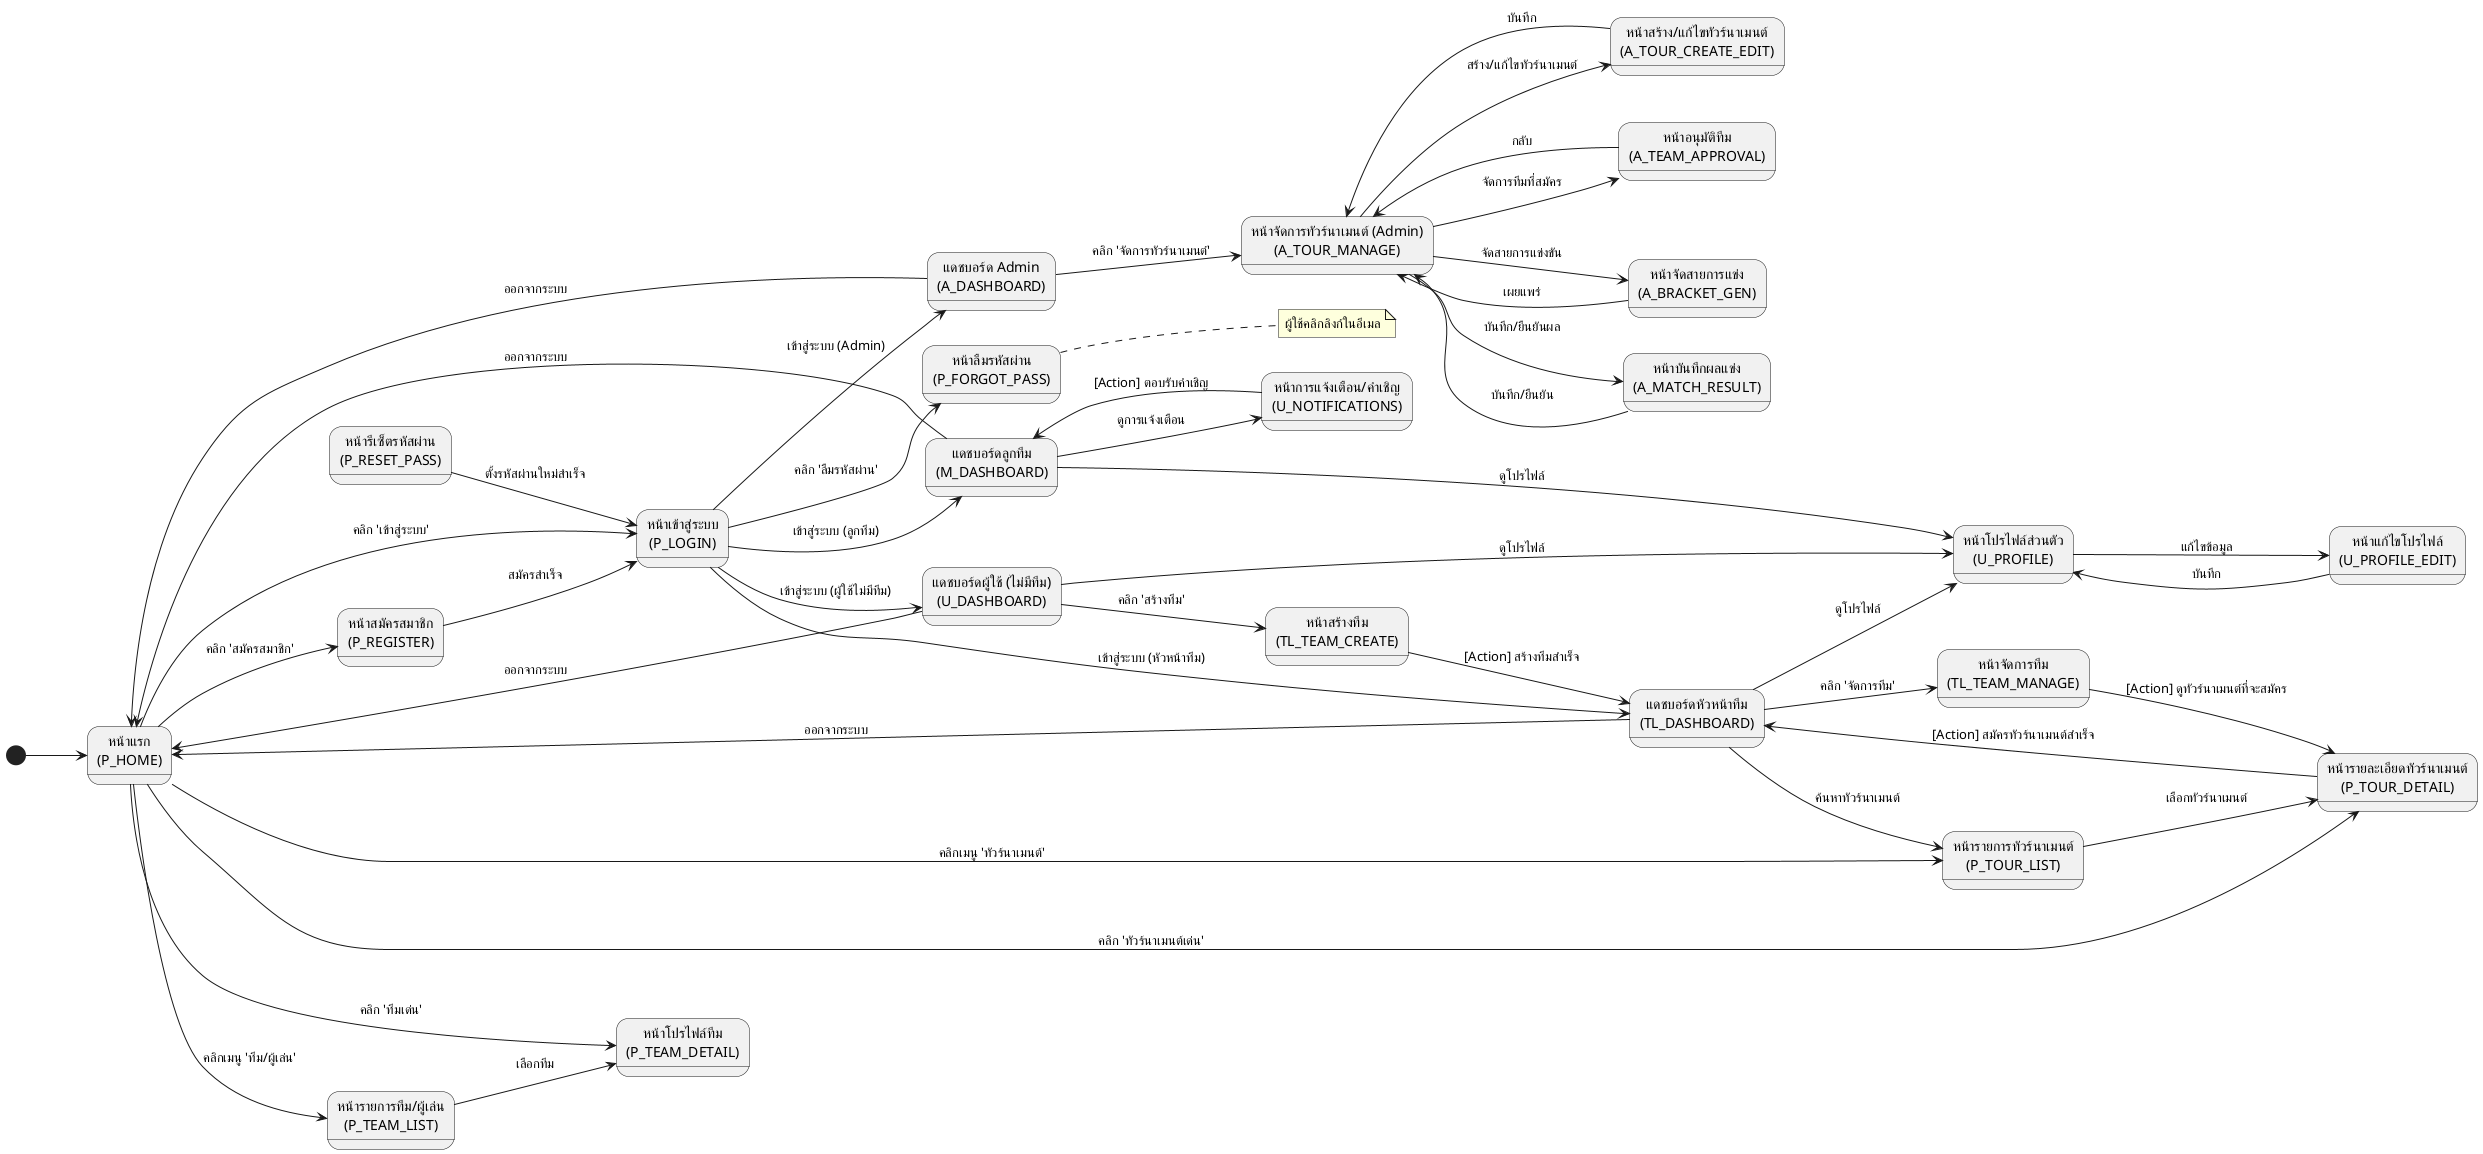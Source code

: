 @startuml "UI State Transition Diagram (Complete Version)"
left to right direction

' --- 1. State Definitions ---
state "หน้าแรก\n(P_HOME)" as P_HOME
state "หน้าเข้าสู่ระบบ\n(P_LOGIN)" as P_LOGIN
state "หน้าสมัครสมาชิก\n(P_REGISTER)" as P_REGISTER
state "หน้าลืมรหัสผ่าน\n(P_FORGOT_PASS)" as P_FORGOT_PASS
state "หน้ารีเซ็ตรหัสผ่าน\n(P_RESET_PASS)" as P_RESET_PASS
state "หน้ารายการทัวร์นาเมนต์\n(P_TOUR_LIST)" as P_TOUR_LIST
state "หน้ารายละเอียดทัวร์นาเมนต์\n(P_TOUR_DETAIL)" as P_TOUR_DETAIL
state "หน้ารายการทีม/ผู้เล่น\n(P_TEAM_LIST)" as P_TEAM_LIST
state "หน้าโปรไฟล์ทีม\n(P_TEAM_DETAIL)" as P_TEAM_DETAIL

state "แดชบอร์ดผู้ใช้ (ไม่มีทีม)\n(U_DASHBOARD)" as U_DASHBOARD
state "แดชบอร์ดลูกทีม\n(M_DASHBOARD)" as M_DASHBOARD
state "แดชบอร์ดหัวหน้าทีม\n(TL_DASHBOARD)" as TL_DASHBOARD
state "แดชบอร์ด Admin\n(A_DASHBOARD)" as A_DASHBOARD

state "หน้าโปรไฟล์ส่วนตัว\n(U_PROFILE)" as U_PROFILE
state "หน้าแก้ไขโปรไฟล์\n(U_PROFILE_EDIT)" as U_PROFILE_EDIT
state "หน้าการแจ้งเตือน/คำเชิญ\n(U_NOTIFICATIONS)" as U_NOTIFICATIONS

state "หน้าสร้างทีม\n(TL_TEAM_CREATE)" as TL_TEAM_CREATE
state "หน้าจัดการทีม\n(TL_TEAM_MANAGE)" as TL_TEAM_MANAGE

state "หน้าจัดการทัวร์นาเมนต์ (Admin)\n(A_TOUR_MANAGE)" as A_TOUR_MANAGE
state "หน้าสร้าง/แก้ไขทัวร์นาเมนต์\n(A_TOUR_CREATE_EDIT)" as A_TOUR_CREATE_EDIT
state "หน้าอนุมัติทีม\n(A_TEAM_APPROVAL)" as A_TEAM_APPROVAL
state "หน้าจัดสายการแข่ง\n(A_BRACKET_GEN)" as A_BRACKET_GEN
state "หน้าบันทึกผลแข่ง\n(A_MATCH_RESULT)" as A_MATCH_RESULT


' --- 2. Initial State ---
[*] --> P_HOME

' --- 3. Transitions ---

' --- Public & Authentication Flow ---
P_HOME --> P_LOGIN : คลิก 'เข้าสู่ระบบ'
P_HOME --> P_REGISTER : คลิก 'สมัครสมาชิก'
P_LOGIN --> P_FORGOT_PASS : คลิก 'ลืมรหัสผ่าน'
P_REGISTER --> P_LOGIN : สมัครสำเร็จ
note right of P_FORGOT_PASS : ผู้ใช้คลิกลิงก์ในอีเมล
P_RESET_PASS --> P_LOGIN : ตั้งรหัสผ่านใหม่สำเร็จ

' --- Login Flow (แยกตาม Role) ---
P_LOGIN --> U_DASHBOARD : เข้าสู่ระบบ (ผู้ใช้ไม่มีทีม)
P_LOGIN --> M_DASHBOARD : เข้าสู่ระบบ (ลูกทีม)
P_LOGIN --> TL_DASHBOARD : เข้าสู่ระบบ (หัวหน้าทีม)
P_LOGIN --> A_DASHBOARD : เข้าสู่ระบบ (Admin)

' --- General Browsing (Complete Flow) ---
' Main Path for Tournaments
P_HOME --> P_TOUR_LIST : คลิกเมนู 'ทัวร์นาเมนต์'
P_TOUR_LIST --> P_TOUR_DETAIL : เลือกทัวร์นาเมนต์

' Main Path for Teams
P_HOME --> P_TEAM_LIST : คลิกเมนู 'ทีม/ผู้เล่น'
P_TEAM_LIST --> P_TEAM_DETAIL : เลือกทีม

' Shortcut Paths from Home
P_HOME --> P_TOUR_DETAIL : คลิก 'ทัวร์นาเมนต์เด่น'
P_HOME --> P_TEAM_DETAIL : คลิก 'ทีมเด่น'


' --- General User (No Team) Flow ---
U_DASHBOARD --> U_PROFILE : ดูโปรไฟล์
U_DASHBOARD --> TL_TEAM_CREATE : คลิก 'สร้างทีม'
U_DASHBOARD --> P_HOME : ออกจากระบบ

' --- Team Member Flow ---
M_DASHBOARD --> U_PROFILE : ดูโปรไฟล์
M_DASHBOARD --> U_NOTIFICATIONS : ดูการแจ้งเตือน
M_DASHBOARD --> P_HOME : ออกจากระบบ

' --- Team Lead Flow ---
TL_DASHBOARD --> U_PROFILE : ดูโปรไฟล์
TL_DASHBOARD --> TL_TEAM_MANAGE : คลิก 'จัดการทีม'
TL_DASHBOARD --> P_TOUR_LIST : ค้นหาทัวร์นาเมนต์
TL_DASHBOARD --> P_HOME : ออกจากระบบ

' --- Admin Flow ---
A_DASHBOARD --> A_TOUR_MANAGE : คลิก 'จัดการทัวร์นาเมนต์'
A_DASHBOARD --> P_HOME : ออกจากระบบ

' --- Detailed Admin Management Flow ---
A_TOUR_MANAGE --> A_TOUR_CREATE_EDIT : สร้าง/แก้ไขทัวร์นาเมนต์
A_TOUR_MANAGE --> A_TEAM_APPROVAL : จัดการทีมที่สมัคร
A_TOUR_MANAGE --> A_BRACKET_GEN : จัดสายการแข่งขัน
A_TOUR_MANAGE --> A_MATCH_RESULT : บันทึก/ยืนยันผล
A_TOUR_CREATE_EDIT --> A_TOUR_MANAGE : บันทึก
A_TEAM_APPROVAL --> A_TOUR_MANAGE : กลับ
A_BRACKET_GEN --> A_TOUR_MANAGE : เผยแพร่
A_MATCH_RESULT --> A_TOUR_MANAGE : บันทึก/ยืนยัน

' --- Shared Transitions & Actions ---
U_PROFILE --> U_PROFILE_EDIT : แก้ไขข้อมูล
U_PROFILE_EDIT --> U_PROFILE : บันทึก
U_NOTIFICATIONS --> M_DASHBOARD : [Action] ตอบรับคำเชิญ
TL_TEAM_CREATE --> TL_DASHBOARD : [Action] สร้างทีมสำเร็จ
TL_TEAM_MANAGE --> P_TOUR_DETAIL : [Action] ดูทัวร์นาเมนต์ที่จะสมัคร
P_TOUR_DETAIL --> TL_DASHBOARD : [Action] สมัครทัวร์นาเมนต์สำเร็จ

@enduml